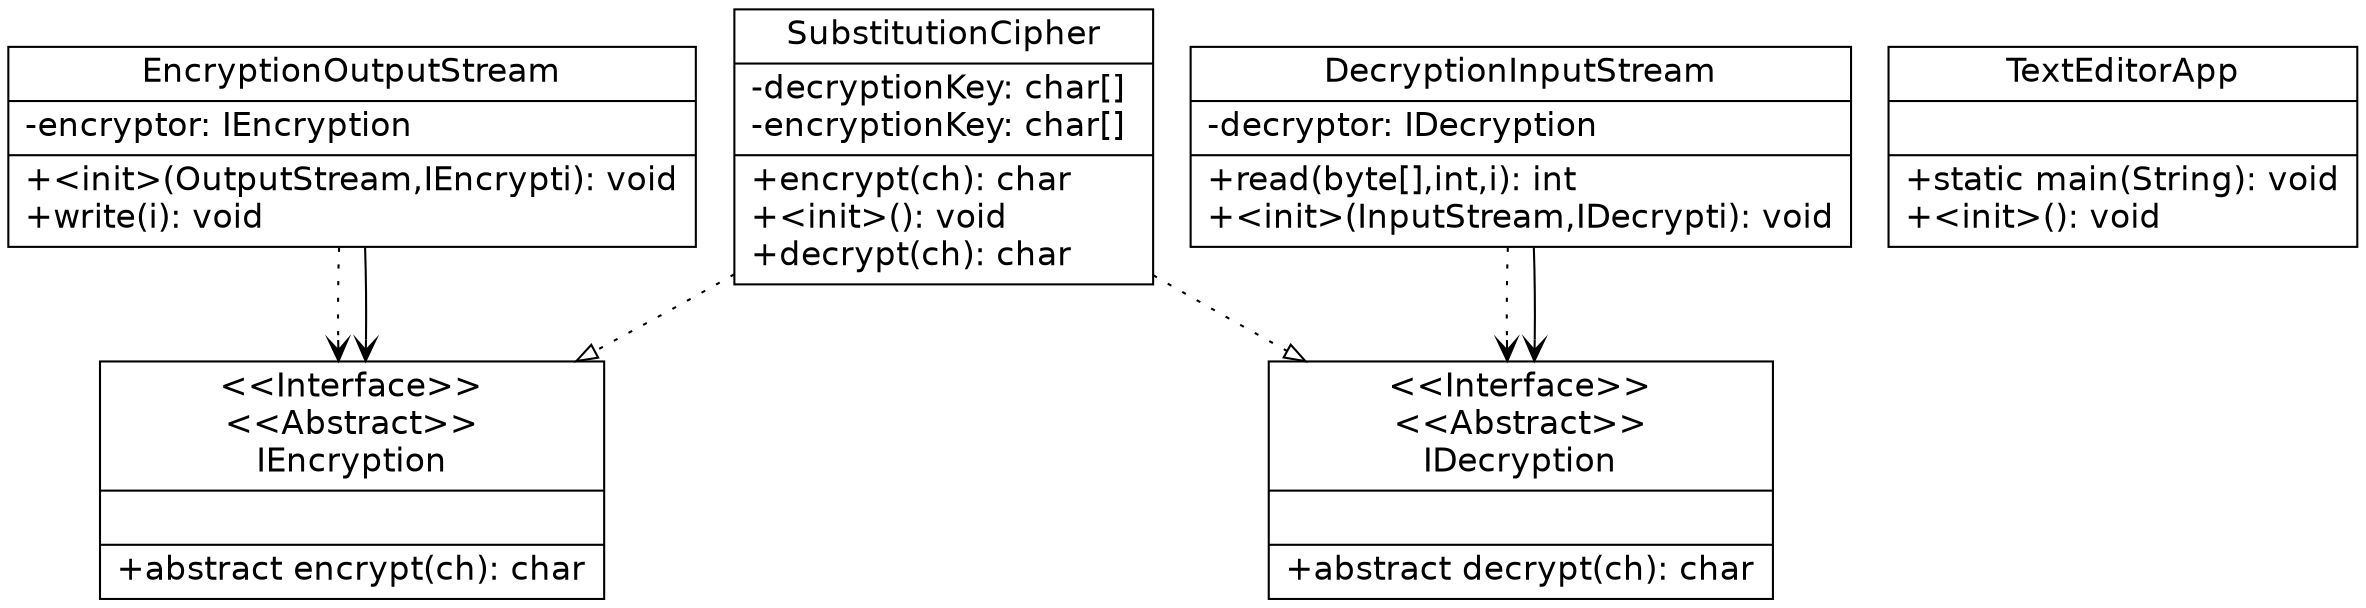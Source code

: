digraph G{
	fontname = "Bitstream Vera Sans"
	fontsize = 16

node [
	fontname = "Bitstream Vera Sans"
	fontsize = 16

 shape = "record"
]
edge [
	fontname = "Bitstream Vera Sans"
	fontsize = 16
]
IEncryption [ 
center=true
    label="{\<\<Interface\>\>\n\<\<Abstract\>\>\n
IEncryption| | +abstract encrypt(ch): char\l}"color = black
style = filled 
 fillcolor = white
]
EncryptionOutputStream [ 
center=true
    label="{
EncryptionOutputStream|-encryptor: IEncryption \l | +\<init\>(OutputStream,IEncrypti): void\l+write(i): void\l}"color = black
style = filled 
 fillcolor = white
]
SubstitutionCipher [ 
center=true
    label="{
SubstitutionCipher|-decryptionKey: char[] \l-encryptionKey: char[] \l | +encrypt(ch): char\l+\<init\>(): void\l+decrypt(ch): char\l}"color = black
style = filled 
 fillcolor = white
]
DecryptionInputStream [ 
center=true
    label="{
DecryptionInputStream|-decryptor: IDecryption \l | +read(byte[],int,i): int\l+\<init\>(InputStream,IDecrypti): void\l}"color = black
style = filled 
 fillcolor = white
]
IDecryption [ 
center=true
    label="{\<\<Interface\>\>\n\<\<Abstract\>\>\n
IDecryption| | +abstract decrypt(ch): char\l}"color = black
style = filled 
 fillcolor = white
]
TextEditorApp [ 
center=true
    label="{
TextEditorApp| | +static main(String): void\l+\<init\>(): void\l}"color = black
style = filled 
 fillcolor = white
]
EncryptionOutputStream -> IEncryption[arrowhead = vee, style = dotted]
EncryptionOutputStream -> IEncryption[arrowhead = vee]
SubstitutionCipher -> IDecryption[arrowhead = onormal,style = dotted]
SubstitutionCipher -> IEncryption[arrowhead = onormal,style = dotted]
DecryptionInputStream -> IDecryption[arrowhead = vee, style = dotted]
DecryptionInputStream -> IDecryption[arrowhead = vee]


}